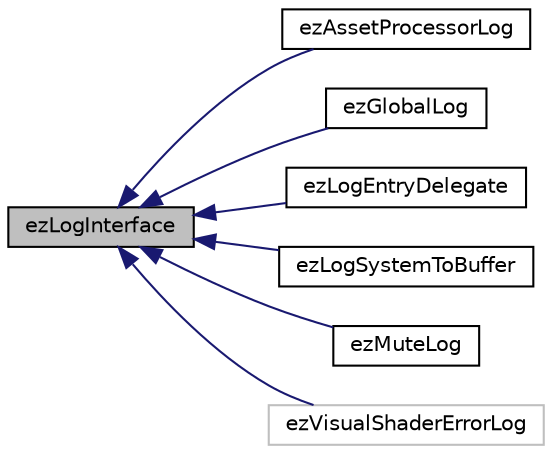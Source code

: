 digraph "ezLogInterface"
{
 // LATEX_PDF_SIZE
  edge [fontname="Helvetica",fontsize="10",labelfontname="Helvetica",labelfontsize="10"];
  node [fontname="Helvetica",fontsize="10",shape=record];
  rankdir="LR";
  Node1 [label="ezLogInterface",height=0.2,width=0.4,color="black", fillcolor="grey75", style="filled", fontcolor="black",tooltip="Base class for all logging classes."];
  Node1 -> Node2 [dir="back",color="midnightblue",fontsize="10",style="solid",fontname="Helvetica"];
  Node2 [label="ezAssetProcessorLog",height=0.2,width=0.4,color="black", fillcolor="white", style="filled",URL="$d0/d5a/classez_asset_processor_log.htm",tooltip="Log for all background processing results."];
  Node1 -> Node3 [dir="back",color="midnightblue",fontsize="10",style="solid",fontname="Helvetica"];
  Node3 [label="ezGlobalLog",height=0.2,width=0.4,color="black", fillcolor="white", style="filled",URL="$d1/de1/classez_global_log.htm",tooltip="This is the standard log system that ezLog sends all messages to."];
  Node1 -> Node4 [dir="back",color="midnightblue",fontsize="10",style="solid",fontname="Helvetica"];
  Node4 [label="ezLogEntryDelegate",height=0.2,width=0.4,color="black", fillcolor="white", style="filled",URL="$df/d97/classez_log_entry_delegate.htm",tooltip="A log interface implementation that converts a log event into a ezLogEntry and calls a delegate with ..."];
  Node1 -> Node5 [dir="back",color="midnightblue",fontsize="10",style="solid",fontname="Helvetica"];
  Node5 [label="ezLogSystemToBuffer",height=0.2,width=0.4,color="black", fillcolor="white", style="filled",URL="$d7/d59/classez_log_system_to_buffer.htm",tooltip="A simple log interface implementation that gathers all messages in a string buffer."];
  Node1 -> Node6 [dir="back",color="midnightblue",fontsize="10",style="solid",fontname="Helvetica"];
  Node6 [label="ezMuteLog",height=0.2,width=0.4,color="black", fillcolor="white", style="filled",URL="$dd/d13/classez_mute_log.htm",tooltip="Used to ignore all log messages."];
  Node1 -> Node7 [dir="back",color="midnightblue",fontsize="10",style="solid",fontname="Helvetica"];
  Node7 [label="ezVisualShaderErrorLog",height=0.2,width=0.4,color="grey75", fillcolor="white", style="filled",tooltip=" "];
}

